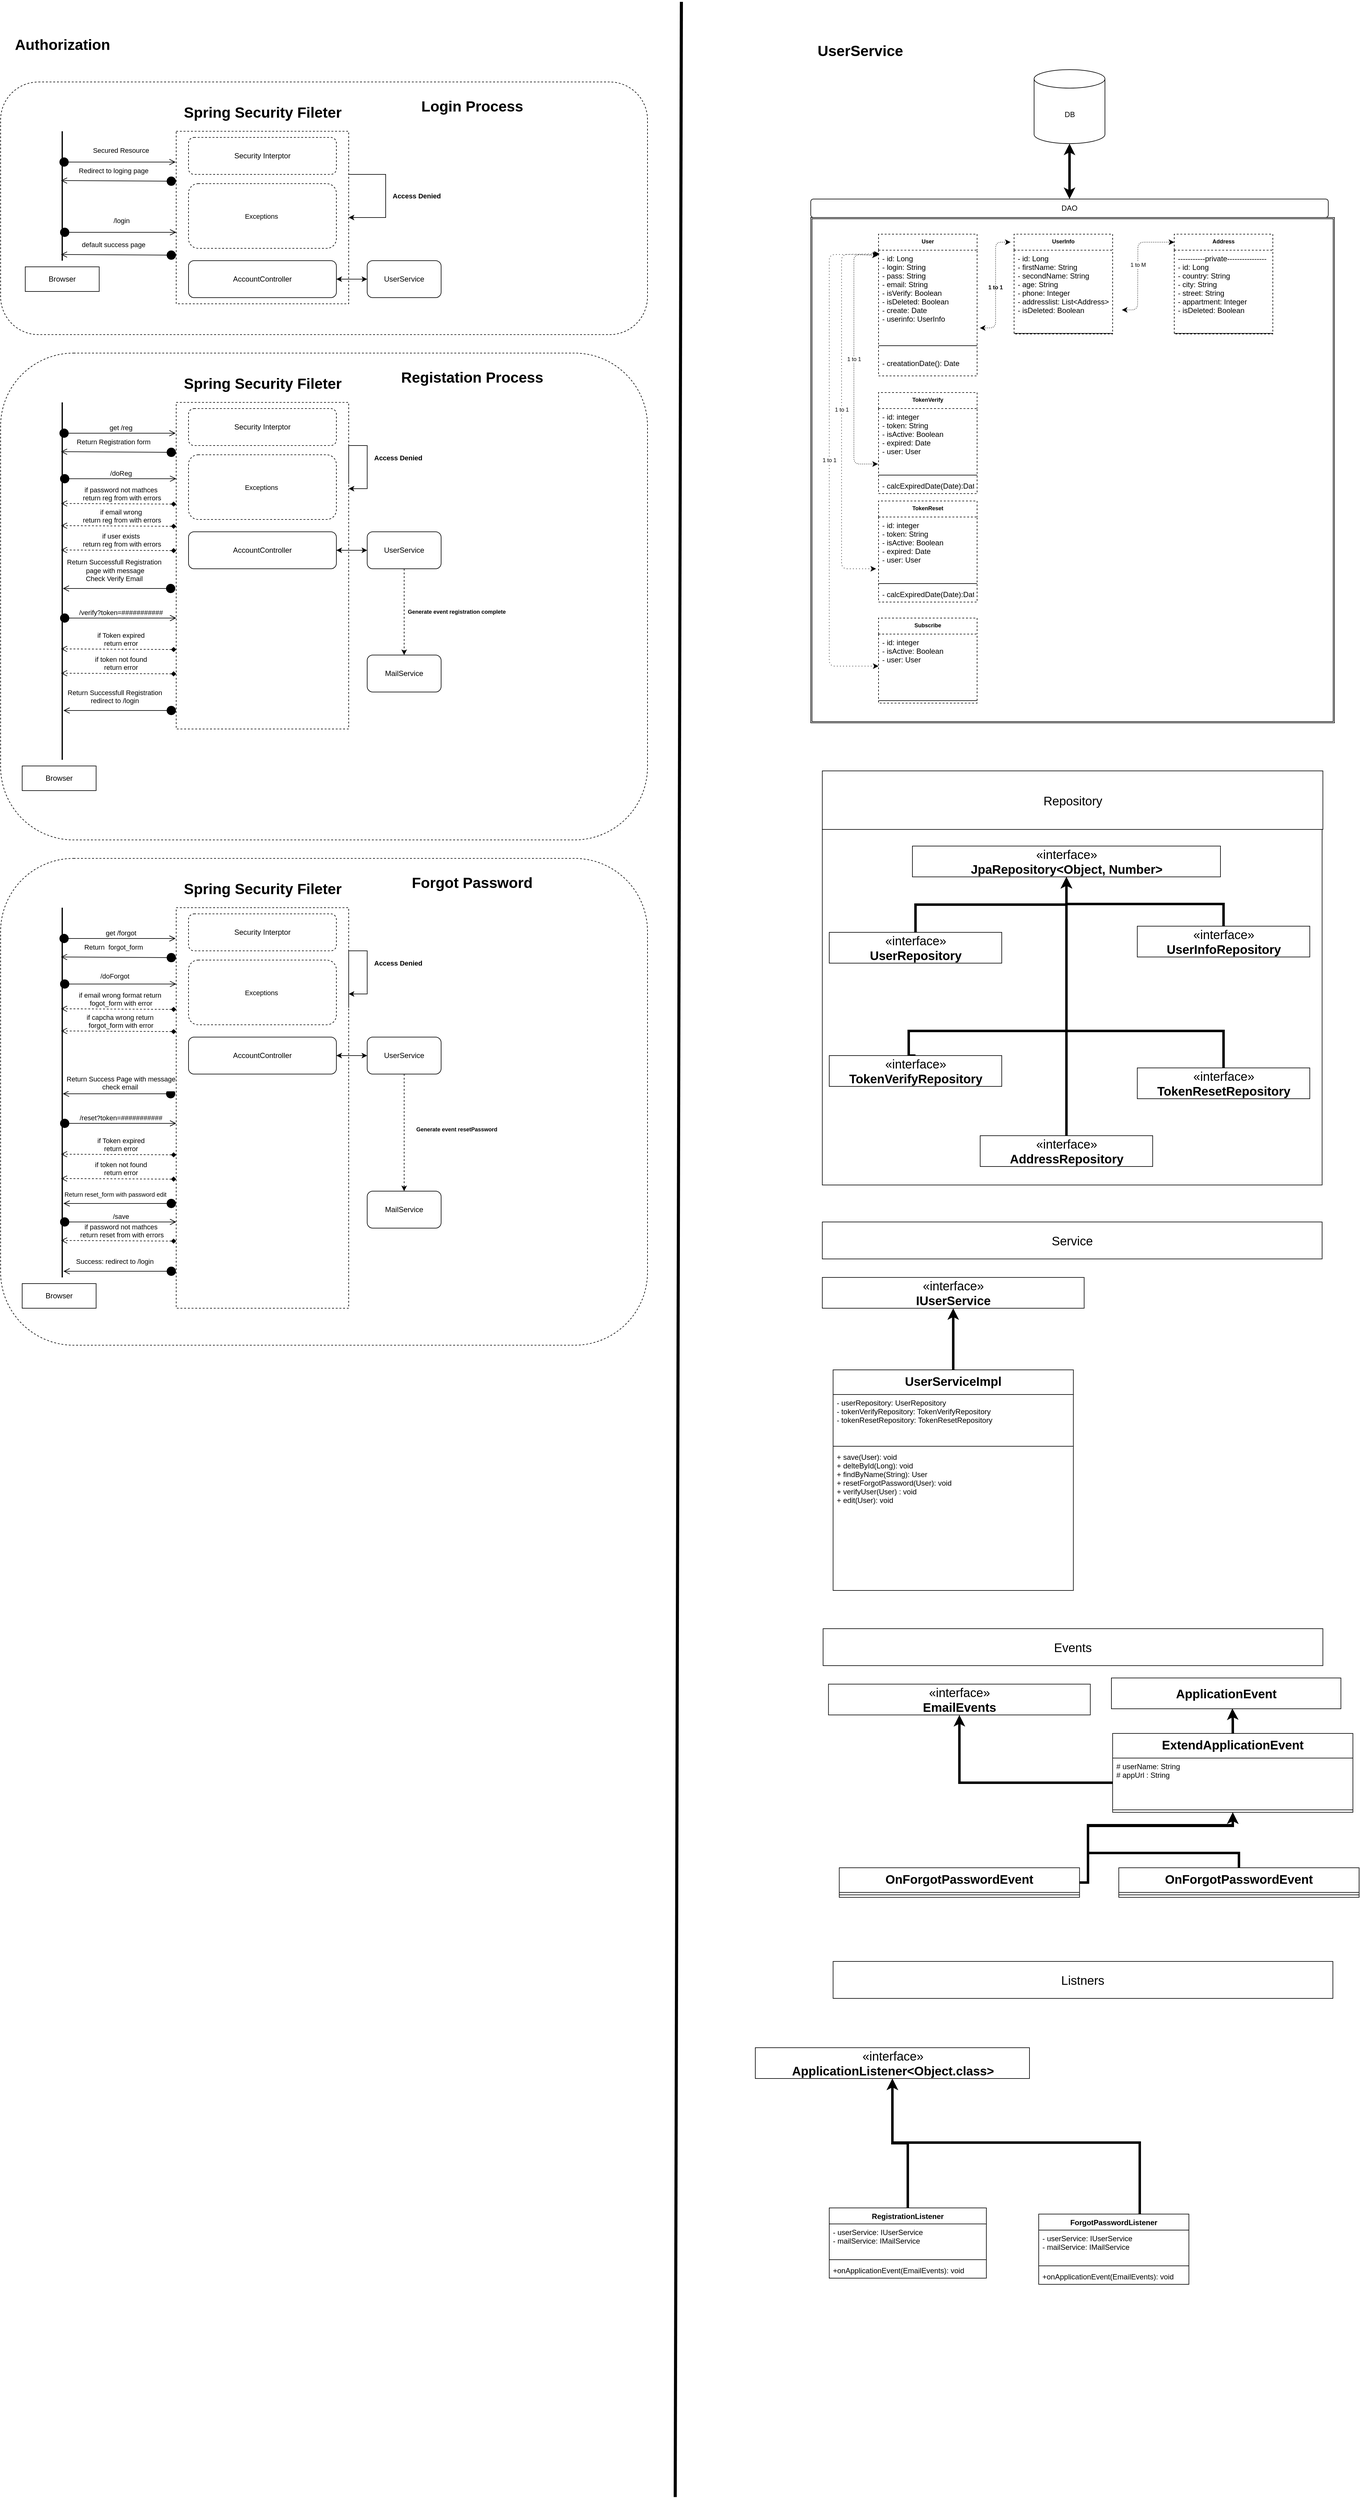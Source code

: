 <mxfile version="14.7.4" type="github">
  <diagram name="Page-1" id="9f46799a-70d6-7492-0946-bef42562c5a5">
    <mxGraphModel dx="4152" dy="2400" grid="1" gridSize="10" guides="1" tooltips="1" connect="1" arrows="1" fold="1" page="1" pageScale="1" pageWidth="1100" pageHeight="850" background="none" math="0" shadow="0">
      <root>
        <mxCell id="0" />
        <mxCell id="1" parent="0" />
        <mxCell id="EFA0adyvLXKgIAI4bsh8-225" value="" style="shape=ext;double=1;rounded=1;whiteSpace=wrap;html=1;fontSize=9;arcSize=0;" vertex="1" parent="1">
          <mxGeometry x="1340" y="400" width="850" height="820" as="geometry" />
        </mxCell>
        <mxCell id="EFA0adyvLXKgIAI4bsh8-34" value="" style="rounded=1;whiteSpace=wrap;html=1;dashed=1;" vertex="1" parent="1">
          <mxGeometry x="25" y="180" width="1050" height="410" as="geometry" />
        </mxCell>
        <mxCell id="EFA0adyvLXKgIAI4bsh8-24" value="" style="rounded=0;whiteSpace=wrap;html=1;dashed=1;" vertex="1" parent="1">
          <mxGeometry x="310" y="260" width="280" height="280" as="geometry" />
        </mxCell>
        <mxCell id="EFA0adyvLXKgIAI4bsh8-4" value="Authorization" style="text;strokeColor=none;fillColor=none;html=1;fontSize=24;fontStyle=1;verticalAlign=middle;align=center;" vertex="1" parent="1">
          <mxGeometry x="40" y="100" width="170" height="40" as="geometry" />
        </mxCell>
        <mxCell id="EFA0adyvLXKgIAI4bsh8-19" style="edgeStyle=orthogonalEdgeStyle;rounded=0;orthogonalLoop=1;jettySize=auto;html=1;" edge="1" parent="1" source="EFA0adyvLXKgIAI4bsh8-9" target="EFA0adyvLXKgIAI4bsh8-16">
          <mxGeometry relative="1" as="geometry" />
        </mxCell>
        <mxCell id="EFA0adyvLXKgIAI4bsh8-9" value="UserService" style="rounded=1;whiteSpace=wrap;html=1;" vertex="1" parent="1">
          <mxGeometry x="620" y="470" width="120" height="60" as="geometry" />
        </mxCell>
        <mxCell id="EFA0adyvLXKgIAI4bsh8-18" style="edgeStyle=orthogonalEdgeStyle;rounded=0;orthogonalLoop=1;jettySize=auto;html=1;entryX=0;entryY=0.5;entryDx=0;entryDy=0;" edge="1" parent="1" source="EFA0adyvLXKgIAI4bsh8-16" target="EFA0adyvLXKgIAI4bsh8-9">
          <mxGeometry relative="1" as="geometry" />
        </mxCell>
        <mxCell id="EFA0adyvLXKgIAI4bsh8-16" value="AccountController" style="rounded=1;whiteSpace=wrap;html=1;" vertex="1" parent="1">
          <mxGeometry x="330" y="470" width="240" height="60" as="geometry" />
        </mxCell>
        <mxCell id="EFA0adyvLXKgIAI4bsh8-20" value="" style="line;strokeWidth=2;direction=south;html=1;" vertex="1" parent="1">
          <mxGeometry x="120" y="260" width="10" height="210" as="geometry" />
        </mxCell>
        <mxCell id="EFA0adyvLXKgIAI4bsh8-21" value="Browser" style="rounded=0;whiteSpace=wrap;html=1;" vertex="1" parent="1">
          <mxGeometry x="65" y="480" width="120" height="40" as="geometry" />
        </mxCell>
        <mxCell id="EFA0adyvLXKgIAI4bsh8-23" value="Spring Security Fileter" style="text;strokeColor=none;fillColor=none;html=1;fontSize=24;fontStyle=1;verticalAlign=middle;align=center;" vertex="1" parent="1">
          <mxGeometry x="400" y="210" width="100" height="40" as="geometry" />
        </mxCell>
        <mxCell id="EFA0adyvLXKgIAI4bsh8-27" value="Secured Resource" style="verticalAlign=bottom;startArrow=circle;startFill=1;endArrow=open;startSize=6;endSize=8;html=1;" edge="1" parent="1">
          <mxGeometry x="0.058" y="10" width="80" relative="1" as="geometry">
            <mxPoint x="120" y="310" as="sourcePoint" />
            <mxPoint x="309" y="310" as="targetPoint" />
            <mxPoint as="offset" />
          </mxGeometry>
        </mxCell>
        <mxCell id="EFA0adyvLXKgIAI4bsh8-28" value="Redirect to loging page" style="verticalAlign=bottom;startArrow=circle;startFill=1;endArrow=open;startSize=6;endSize=8;html=1;exitX=0.002;exitY=0.401;exitDx=0;exitDy=0;exitPerimeter=0;entryX=0.501;entryY=0.66;entryDx=0;entryDy=0;entryPerimeter=0;" edge="1" parent="1">
          <mxGeometry x="0.092" y="-7" width="80" relative="1" as="geometry">
            <mxPoint x="310.0" y="341.06" as="sourcePoint" />
            <mxPoint x="122.84" y="340" as="targetPoint" />
            <mxPoint as="offset" />
          </mxGeometry>
        </mxCell>
        <mxCell id="EFA0adyvLXKgIAI4bsh8-29" value="/login" style="verticalAlign=bottom;startArrow=circle;startFill=1;endArrow=open;startSize=6;endSize=8;html=1;" edge="1" parent="1">
          <mxGeometry x="0.058" y="10" width="80" relative="1" as="geometry">
            <mxPoint x="121" y="424" as="sourcePoint" />
            <mxPoint x="310" y="424" as="targetPoint" />
            <mxPoint as="offset" />
          </mxGeometry>
        </mxCell>
        <mxCell id="EFA0adyvLXKgIAI4bsh8-30" value="default success page" style="verticalAlign=bottom;startArrow=circle;startFill=1;endArrow=open;startSize=6;endSize=8;html=1;exitX=0.002;exitY=0.401;exitDx=0;exitDy=0;exitPerimeter=0;entryX=0.501;entryY=0.66;entryDx=0;entryDy=0;entryPerimeter=0;" edge="1" parent="1">
          <mxGeometry x="0.092" y="-7" width="80" relative="1" as="geometry">
            <mxPoint x="310.0" y="461.06" as="sourcePoint" />
            <mxPoint x="122.84" y="460" as="targetPoint" />
            <mxPoint as="offset" />
          </mxGeometry>
        </mxCell>
        <mxCell id="EFA0adyvLXKgIAI4bsh8-35" value="Security Interptor" style="rounded=1;whiteSpace=wrap;html=1;dashed=1;" vertex="1" parent="1">
          <mxGeometry x="330" y="270" width="240" height="60" as="geometry" />
        </mxCell>
        <mxCell id="EFA0adyvLXKgIAI4bsh8-36" style="edgeStyle=orthogonalEdgeStyle;rounded=0;orthogonalLoop=1;jettySize=auto;html=1;exitX=1;exitY=0.25;exitDx=0;exitDy=0;" edge="1" parent="1" source="EFA0adyvLXKgIAI4bsh8-24" target="EFA0adyvLXKgIAI4bsh8-24">
          <mxGeometry relative="1" as="geometry">
            <Array as="points">
              <mxPoint x="650" y="400" />
            </Array>
          </mxGeometry>
        </mxCell>
        <mxCell id="EFA0adyvLXKgIAI4bsh8-37" value="Access Denied" style="text;strokeColor=none;fillColor=none;html=1;fontSize=11;fontStyle=1;verticalAlign=middle;align=center;dashed=1;" vertex="1" parent="1">
          <mxGeometry x="650" y="345" width="100" height="40" as="geometry" />
        </mxCell>
        <mxCell id="EFA0adyvLXKgIAI4bsh8-38" value="Exceptions&amp;nbsp;" style="rounded=1;whiteSpace=wrap;html=1;dashed=1;fontSize=11;" vertex="1" parent="1">
          <mxGeometry x="330" y="345" width="240" height="105" as="geometry" />
        </mxCell>
        <mxCell id="EFA0adyvLXKgIAI4bsh8-39" value="Login Process" style="text;strokeColor=none;fillColor=none;html=1;fontSize=24;fontStyle=1;verticalAlign=middle;align=center;dashed=1;" vertex="1" parent="1">
          <mxGeometry x="670" y="200" width="240" height="40" as="geometry" />
        </mxCell>
        <mxCell id="EFA0adyvLXKgIAI4bsh8-40" value="" style="rounded=1;whiteSpace=wrap;html=1;dashed=1;" vertex="1" parent="1">
          <mxGeometry x="25" y="620" width="1050" height="790" as="geometry" />
        </mxCell>
        <mxCell id="EFA0adyvLXKgIAI4bsh8-41" value="" style="rounded=0;whiteSpace=wrap;html=1;dashed=1;" vertex="1" parent="1">
          <mxGeometry x="310" y="700" width="280" height="530" as="geometry" />
        </mxCell>
        <mxCell id="EFA0adyvLXKgIAI4bsh8-43" value="DB" style="shape=cylinder3;whiteSpace=wrap;html=1;boundedLbl=1;backgroundOutline=1;size=15;" vertex="1" parent="1">
          <mxGeometry x="1702.5" y="160" width="115" height="120" as="geometry" />
        </mxCell>
        <mxCell id="EFA0adyvLXKgIAI4bsh8-323" style="edgeStyle=orthogonalEdgeStyle;rounded=0;orthogonalLoop=1;jettySize=auto;html=1;entryX=0.5;entryY=1;entryDx=0;entryDy=0;entryPerimeter=0;strokeWidth=4;startArrow=classic;startFill=1;" edge="1" parent="1" source="EFA0adyvLXKgIAI4bsh8-46" target="EFA0adyvLXKgIAI4bsh8-43">
          <mxGeometry relative="1" as="geometry" />
        </mxCell>
        <mxCell id="EFA0adyvLXKgIAI4bsh8-46" value="DAO" style="rounded=1;whiteSpace=wrap;html=1;arcSize=14;" vertex="1" parent="1">
          <mxGeometry x="1340" y="370" width="840" height="30" as="geometry" />
        </mxCell>
        <mxCell id="EFA0adyvLXKgIAI4bsh8-48" style="edgeStyle=orthogonalEdgeStyle;rounded=0;orthogonalLoop=1;jettySize=auto;html=1;" edge="1" parent="1" source="EFA0adyvLXKgIAI4bsh8-49" target="EFA0adyvLXKgIAI4bsh8-51">
          <mxGeometry relative="1" as="geometry" />
        </mxCell>
        <mxCell id="EFA0adyvLXKgIAI4bsh8-49" value="UserService" style="rounded=1;whiteSpace=wrap;html=1;" vertex="1" parent="1">
          <mxGeometry x="620" y="910" width="120" height="60" as="geometry" />
        </mxCell>
        <mxCell id="EFA0adyvLXKgIAI4bsh8-50" style="edgeStyle=orthogonalEdgeStyle;rounded=0;orthogonalLoop=1;jettySize=auto;html=1;entryX=0;entryY=0.5;entryDx=0;entryDy=0;" edge="1" parent="1" source="EFA0adyvLXKgIAI4bsh8-51" target="EFA0adyvLXKgIAI4bsh8-49">
          <mxGeometry relative="1" as="geometry" />
        </mxCell>
        <mxCell id="EFA0adyvLXKgIAI4bsh8-51" value="AccountController" style="rounded=1;whiteSpace=wrap;html=1;" vertex="1" parent="1">
          <mxGeometry x="330" y="910" width="240" height="60" as="geometry" />
        </mxCell>
        <mxCell id="EFA0adyvLXKgIAI4bsh8-52" value="" style="line;strokeWidth=2;direction=south;html=1;" vertex="1" parent="1">
          <mxGeometry x="120" y="700" width="10" height="580" as="geometry" />
        </mxCell>
        <mxCell id="EFA0adyvLXKgIAI4bsh8-53" value="Browser" style="rounded=0;whiteSpace=wrap;html=1;" vertex="1" parent="1">
          <mxGeometry x="60" y="1290" width="120" height="40" as="geometry" />
        </mxCell>
        <mxCell id="EFA0adyvLXKgIAI4bsh8-54" value="Spring Security Fileter" style="text;strokeColor=none;fillColor=none;html=1;fontSize=24;fontStyle=1;verticalAlign=middle;align=center;" vertex="1" parent="1">
          <mxGeometry x="400" y="650" width="100" height="40" as="geometry" />
        </mxCell>
        <mxCell id="EFA0adyvLXKgIAI4bsh8-55" value="get /reg" style="verticalAlign=bottom;startArrow=circle;startFill=1;endArrow=open;startSize=6;endSize=8;html=1;" edge="1" parent="1">
          <mxGeometry x="0.058" width="80" relative="1" as="geometry">
            <mxPoint x="120" y="750" as="sourcePoint" />
            <mxPoint x="309" y="750" as="targetPoint" />
            <mxPoint as="offset" />
          </mxGeometry>
        </mxCell>
        <mxCell id="EFA0adyvLXKgIAI4bsh8-56" value="Return Registration form" style="verticalAlign=bottom;startArrow=circle;startFill=1;endArrow=open;startSize=6;endSize=8;html=1;exitX=0.002;exitY=0.401;exitDx=0;exitDy=0;exitPerimeter=0;entryX=0.501;entryY=0.66;entryDx=0;entryDy=0;entryPerimeter=0;" edge="1" parent="1">
          <mxGeometry x="0.092" y="-7" width="80" relative="1" as="geometry">
            <mxPoint x="310" y="781.06" as="sourcePoint" />
            <mxPoint x="122.84" y="780" as="targetPoint" />
            <mxPoint as="offset" />
          </mxGeometry>
        </mxCell>
        <mxCell id="EFA0adyvLXKgIAI4bsh8-57" value="/doReg" style="verticalAlign=bottom;startArrow=circle;startFill=1;endArrow=open;startSize=6;endSize=8;html=1;" edge="1" parent="1">
          <mxGeometry x="0.048" width="80" relative="1" as="geometry">
            <mxPoint x="121" y="823.82" as="sourcePoint" />
            <mxPoint x="310" y="823.82" as="targetPoint" />
            <mxPoint as="offset" />
          </mxGeometry>
        </mxCell>
        <mxCell id="EFA0adyvLXKgIAI4bsh8-58" value="if password not mathces&lt;br&gt;&amp;nbsp;return reg from with errors" style="verticalAlign=bottom;startArrow=diamond;startFill=1;endArrow=open;startSize=6;endSize=8;html=1;exitX=0.002;exitY=0.401;exitDx=0;exitDy=0;exitPerimeter=0;entryX=0.501;entryY=0.66;entryDx=0;entryDy=0;entryPerimeter=0;dashed=1;" edge="1" parent="1">
          <mxGeometry x="-0.038" y="-1" width="80" relative="1" as="geometry">
            <mxPoint x="310" y="865.06" as="sourcePoint" />
            <mxPoint x="122.84" y="864" as="targetPoint" />
            <mxPoint as="offset" />
          </mxGeometry>
        </mxCell>
        <mxCell id="EFA0adyvLXKgIAI4bsh8-59" value="Security Interptor" style="rounded=1;whiteSpace=wrap;html=1;dashed=1;" vertex="1" parent="1">
          <mxGeometry x="330" y="710" width="240" height="60" as="geometry" />
        </mxCell>
        <mxCell id="EFA0adyvLXKgIAI4bsh8-60" style="edgeStyle=orthogonalEdgeStyle;rounded=0;orthogonalLoop=1;jettySize=auto;html=1;exitX=1;exitY=0.25;exitDx=0;exitDy=0;" edge="1" parent="1" source="EFA0adyvLXKgIAI4bsh8-41" target="EFA0adyvLXKgIAI4bsh8-41">
          <mxGeometry relative="1" as="geometry">
            <Array as="points">
              <mxPoint x="620" y="770" />
              <mxPoint x="620" y="840" />
            </Array>
          </mxGeometry>
        </mxCell>
        <mxCell id="EFA0adyvLXKgIAI4bsh8-61" value="Access Denied" style="text;strokeColor=none;fillColor=none;html=1;fontSize=11;fontStyle=1;verticalAlign=middle;align=center;dashed=1;" vertex="1" parent="1">
          <mxGeometry x="620" y="770" width="100" height="40" as="geometry" />
        </mxCell>
        <mxCell id="EFA0adyvLXKgIAI4bsh8-62" value="Exceptions&amp;nbsp;" style="rounded=1;whiteSpace=wrap;html=1;dashed=1;fontSize=11;" vertex="1" parent="1">
          <mxGeometry x="330" y="785" width="240" height="105" as="geometry" />
        </mxCell>
        <mxCell id="EFA0adyvLXKgIAI4bsh8-63" value="Registation Process" style="text;strokeColor=none;fillColor=none;html=1;fontSize=24;fontStyle=1;verticalAlign=middle;align=center;dashed=1;" vertex="1" parent="1">
          <mxGeometry x="670" y="640" width="240" height="40" as="geometry" />
        </mxCell>
        <mxCell id="EFA0adyvLXKgIAI4bsh8-90" value="if email wrong&lt;br&gt;&amp;nbsp;return reg from with errors" style="verticalAlign=bottom;startArrow=diamond;startFill=1;endArrow=open;startSize=6;endSize=8;html=1;exitX=0.002;exitY=0.401;exitDx=0;exitDy=0;exitPerimeter=0;entryX=0.501;entryY=0.66;entryDx=0;entryDy=0;entryPerimeter=0;dashed=1;" edge="1" parent="1">
          <mxGeometry x="-0.038" y="-1" width="80" relative="1" as="geometry">
            <mxPoint x="310" y="901.06" as="sourcePoint" />
            <mxPoint x="122.84" y="900" as="targetPoint" />
            <mxPoint as="offset" />
          </mxGeometry>
        </mxCell>
        <mxCell id="EFA0adyvLXKgIAI4bsh8-91" value="if user exists&lt;br&gt;&amp;nbsp;return reg from with errors" style="verticalAlign=bottom;startArrow=diamond;startFill=1;endArrow=open;startSize=6;endSize=8;html=1;exitX=0.002;exitY=0.401;exitDx=0;exitDy=0;exitPerimeter=0;entryX=0.501;entryY=0.66;entryDx=0;entryDy=0;entryPerimeter=0;dashed=1;" edge="1" parent="1">
          <mxGeometry x="-0.038" y="-1" width="80" relative="1" as="geometry">
            <mxPoint x="310" y="940.53" as="sourcePoint" />
            <mxPoint x="122.84" y="939.47" as="targetPoint" />
            <mxPoint as="offset" />
          </mxGeometry>
        </mxCell>
        <mxCell id="EFA0adyvLXKgIAI4bsh8-92" value="Return Successfull Registration&lt;br&gt;&amp;nbsp;page with message&lt;br&gt;Check Verify Email" style="verticalAlign=bottom;startArrow=circle;startFill=1;endArrow=open;startSize=6;endSize=8;html=1;entryX=0.5;entryY=0.5;entryDx=0;entryDy=0;entryPerimeter=0;" edge="1" parent="1">
          <mxGeometry x="0.092" y="-7" width="80" relative="1" as="geometry">
            <mxPoint x="309" y="1002" as="sourcePoint" />
            <mxPoint x="126" y="1002" as="targetPoint" />
            <mxPoint as="offset" />
          </mxGeometry>
        </mxCell>
        <mxCell id="EFA0adyvLXKgIAI4bsh8-97" value="" style="endArrow=classic;html=1;dashed=1;fontSize=11;exitX=0.5;exitY=1;exitDx=0;exitDy=0;entryX=0.5;entryY=0;entryDx=0;entryDy=0;" edge="1" parent="1" source="EFA0adyvLXKgIAI4bsh8-49" target="EFA0adyvLXKgIAI4bsh8-98">
          <mxGeometry width="50" height="50" relative="1" as="geometry">
            <mxPoint x="640" y="1050" as="sourcePoint" />
            <mxPoint x="690" y="1000" as="targetPoint" />
          </mxGeometry>
        </mxCell>
        <mxCell id="EFA0adyvLXKgIAI4bsh8-98" value="MailService" style="rounded=1;whiteSpace=wrap;html=1;" vertex="1" parent="1">
          <mxGeometry x="620" y="1110" width="120" height="60" as="geometry" />
        </mxCell>
        <mxCell id="EFA0adyvLXKgIAI4bsh8-131" value="/verify?token=###########" style="verticalAlign=bottom;startArrow=circle;startFill=1;endArrow=open;startSize=6;endSize=8;html=1;" edge="1" parent="1">
          <mxGeometry x="0.048" width="80" relative="1" as="geometry">
            <mxPoint x="121.0" y="1050.0" as="sourcePoint" />
            <mxPoint x="310" y="1050.0" as="targetPoint" />
            <mxPoint as="offset" />
          </mxGeometry>
        </mxCell>
        <mxCell id="EFA0adyvLXKgIAI4bsh8-133" value="if Token expired&lt;br&gt;return error" style="verticalAlign=bottom;startArrow=diamond;startFill=1;endArrow=open;startSize=6;endSize=8;html=1;exitX=0.002;exitY=0.401;exitDx=0;exitDy=0;exitPerimeter=0;entryX=0.501;entryY=0.66;entryDx=0;entryDy=0;entryPerimeter=0;dashed=1;" edge="1" parent="1">
          <mxGeometry x="-0.038" y="-1" width="80" relative="1" as="geometry">
            <mxPoint x="310" y="1101.06" as="sourcePoint" />
            <mxPoint x="122.84" y="1100" as="targetPoint" />
            <mxPoint as="offset" />
          </mxGeometry>
        </mxCell>
        <mxCell id="EFA0adyvLXKgIAI4bsh8-134" value="if token not found&lt;br&gt;return error" style="verticalAlign=bottom;startArrow=diamond;startFill=1;endArrow=open;startSize=6;endSize=8;html=1;exitX=0.002;exitY=0.401;exitDx=0;exitDy=0;exitPerimeter=0;entryX=0.501;entryY=0.66;entryDx=0;entryDy=0;entryPerimeter=0;dashed=1;" edge="1" parent="1">
          <mxGeometry x="-0.038" y="-1" width="80" relative="1" as="geometry">
            <mxPoint x="310" y="1140.53" as="sourcePoint" />
            <mxPoint x="122.84" y="1139.47" as="targetPoint" />
            <mxPoint as="offset" />
          </mxGeometry>
        </mxCell>
        <mxCell id="EFA0adyvLXKgIAI4bsh8-135" value="Return Successfull Registration&lt;br&gt;redirect to /login" style="verticalAlign=bottom;startArrow=circle;startFill=1;endArrow=open;startSize=6;endSize=8;html=1;entryX=0.5;entryY=0.5;entryDx=0;entryDy=0;entryPerimeter=0;" edge="1" parent="1">
          <mxGeometry x="0.092" y="-7" width="80" relative="1" as="geometry">
            <mxPoint x="310" y="1200" as="sourcePoint" />
            <mxPoint x="127.0" y="1200" as="targetPoint" />
            <mxPoint as="offset" />
          </mxGeometry>
        </mxCell>
        <mxCell id="EFA0adyvLXKgIAI4bsh8-136" value="" style="rounded=1;whiteSpace=wrap;html=1;dashed=1;" vertex="1" parent="1">
          <mxGeometry x="25" y="1440" width="1050" height="790" as="geometry" />
        </mxCell>
        <mxCell id="EFA0adyvLXKgIAI4bsh8-137" value="" style="rounded=0;whiteSpace=wrap;html=1;dashed=1;" vertex="1" parent="1">
          <mxGeometry x="310" y="1520" width="280" height="650" as="geometry" />
        </mxCell>
        <mxCell id="EFA0adyvLXKgIAI4bsh8-144" style="edgeStyle=orthogonalEdgeStyle;rounded=0;orthogonalLoop=1;jettySize=auto;html=1;" edge="1" parent="1" source="EFA0adyvLXKgIAI4bsh8-145" target="EFA0adyvLXKgIAI4bsh8-147">
          <mxGeometry relative="1" as="geometry" />
        </mxCell>
        <mxCell id="EFA0adyvLXKgIAI4bsh8-145" value="UserService" style="rounded=1;whiteSpace=wrap;html=1;" vertex="1" parent="1">
          <mxGeometry x="620" y="1730" width="120" height="60" as="geometry" />
        </mxCell>
        <mxCell id="EFA0adyvLXKgIAI4bsh8-146" style="edgeStyle=orthogonalEdgeStyle;rounded=0;orthogonalLoop=1;jettySize=auto;html=1;entryX=0;entryY=0.5;entryDx=0;entryDy=0;" edge="1" parent="1" source="EFA0adyvLXKgIAI4bsh8-147" target="EFA0adyvLXKgIAI4bsh8-145">
          <mxGeometry relative="1" as="geometry" />
        </mxCell>
        <mxCell id="EFA0adyvLXKgIAI4bsh8-147" value="AccountController" style="rounded=1;whiteSpace=wrap;html=1;" vertex="1" parent="1">
          <mxGeometry x="330" y="1730" width="240" height="60" as="geometry" />
        </mxCell>
        <mxCell id="EFA0adyvLXKgIAI4bsh8-148" value="" style="line;strokeWidth=2;direction=south;html=1;" vertex="1" parent="1">
          <mxGeometry x="120" y="1520" width="10" height="600" as="geometry" />
        </mxCell>
        <mxCell id="EFA0adyvLXKgIAI4bsh8-149" value="Browser" style="rounded=0;whiteSpace=wrap;html=1;" vertex="1" parent="1">
          <mxGeometry x="60" y="2130" width="120" height="40" as="geometry" />
        </mxCell>
        <mxCell id="EFA0adyvLXKgIAI4bsh8-150" value="Spring Security Fileter" style="text;strokeColor=none;fillColor=none;html=1;fontSize=24;fontStyle=1;verticalAlign=middle;align=center;" vertex="1" parent="1">
          <mxGeometry x="400" y="1470" width="100" height="40" as="geometry" />
        </mxCell>
        <mxCell id="EFA0adyvLXKgIAI4bsh8-151" value="get /forgot" style="verticalAlign=bottom;startArrow=circle;startFill=1;endArrow=open;startSize=6;endSize=8;html=1;" edge="1" parent="1">
          <mxGeometry x="0.058" width="80" relative="1" as="geometry">
            <mxPoint x="120" y="1570" as="sourcePoint" />
            <mxPoint x="309.0" y="1570" as="targetPoint" />
            <mxPoint as="offset" />
          </mxGeometry>
        </mxCell>
        <mxCell id="EFA0adyvLXKgIAI4bsh8-152" value="Return&amp;nbsp; forgot_form" style="verticalAlign=bottom;startArrow=circle;startFill=1;endArrow=open;startSize=6;endSize=8;html=1;exitX=0.002;exitY=0.401;exitDx=0;exitDy=0;exitPerimeter=0;entryX=0.501;entryY=0.66;entryDx=0;entryDy=0;entryPerimeter=0;" edge="1" parent="1">
          <mxGeometry x="0.092" y="-7" width="80" relative="1" as="geometry">
            <mxPoint x="310" y="1601.06" as="sourcePoint" />
            <mxPoint x="122.84" y="1600" as="targetPoint" />
            <mxPoint as="offset" />
          </mxGeometry>
        </mxCell>
        <mxCell id="EFA0adyvLXKgIAI4bsh8-153" value="/doForgot" style="verticalAlign=bottom;startArrow=circle;startFill=1;endArrow=open;startSize=6;endSize=8;html=1;" edge="1" parent="1">
          <mxGeometry x="-0.058" y="4" width="80" relative="1" as="geometry">
            <mxPoint x="121" y="1643.82" as="sourcePoint" />
            <mxPoint x="310" y="1643.82" as="targetPoint" />
            <mxPoint as="offset" />
          </mxGeometry>
        </mxCell>
        <mxCell id="EFA0adyvLXKgIAI4bsh8-154" value="if email wrong format return&amp;nbsp;&lt;br&gt;fogot_form with error" style="verticalAlign=bottom;startArrow=diamond;startFill=1;endArrow=open;startSize=6;endSize=8;html=1;exitX=0.002;exitY=0.401;exitDx=0;exitDy=0;exitPerimeter=0;entryX=0.501;entryY=0.66;entryDx=0;entryDy=0;entryPerimeter=0;dashed=1;" edge="1" parent="1">
          <mxGeometry x="-0.038" y="-1" width="80" relative="1" as="geometry">
            <mxPoint x="310" y="1685.06" as="sourcePoint" />
            <mxPoint x="122.84" y="1684.0" as="targetPoint" />
            <mxPoint as="offset" />
          </mxGeometry>
        </mxCell>
        <mxCell id="EFA0adyvLXKgIAI4bsh8-155" value="Security Interptor" style="rounded=1;whiteSpace=wrap;html=1;dashed=1;" vertex="1" parent="1">
          <mxGeometry x="330" y="1530" width="240" height="60" as="geometry" />
        </mxCell>
        <mxCell id="EFA0adyvLXKgIAI4bsh8-156" style="edgeStyle=orthogonalEdgeStyle;rounded=0;orthogonalLoop=1;jettySize=auto;html=1;exitX=1;exitY=0.25;exitDx=0;exitDy=0;" edge="1" parent="1" source="EFA0adyvLXKgIAI4bsh8-137" target="EFA0adyvLXKgIAI4bsh8-137">
          <mxGeometry relative="1" as="geometry">
            <Array as="points">
              <mxPoint x="620" y="1590" />
              <mxPoint x="620" y="1660" />
            </Array>
          </mxGeometry>
        </mxCell>
        <mxCell id="EFA0adyvLXKgIAI4bsh8-157" value="Access Denied" style="text;strokeColor=none;fillColor=none;html=1;fontSize=11;fontStyle=1;verticalAlign=middle;align=center;dashed=1;" vertex="1" parent="1">
          <mxGeometry x="620" y="1590" width="100" height="40" as="geometry" />
        </mxCell>
        <mxCell id="EFA0adyvLXKgIAI4bsh8-158" value="Exceptions&amp;nbsp;" style="rounded=1;whiteSpace=wrap;html=1;dashed=1;fontSize=11;" vertex="1" parent="1">
          <mxGeometry x="330" y="1605" width="240" height="105" as="geometry" />
        </mxCell>
        <mxCell id="EFA0adyvLXKgIAI4bsh8-159" value="Forgot Password" style="text;strokeColor=none;fillColor=none;html=1;fontSize=24;fontStyle=1;verticalAlign=middle;align=center;dashed=1;" vertex="1" parent="1">
          <mxGeometry x="670" y="1460" width="240" height="40" as="geometry" />
        </mxCell>
        <mxCell id="EFA0adyvLXKgIAI4bsh8-160" value="if capcha wrong return&amp;nbsp;&lt;br&gt;forgot_form with error" style="verticalAlign=bottom;startArrow=diamond;startFill=1;endArrow=open;startSize=6;endSize=8;html=1;exitX=0.002;exitY=0.401;exitDx=0;exitDy=0;exitPerimeter=0;entryX=0.501;entryY=0.66;entryDx=0;entryDy=0;entryPerimeter=0;dashed=1;" edge="1" parent="1">
          <mxGeometry x="-0.038" y="-1" width="80" relative="1" as="geometry">
            <mxPoint x="310" y="1721.06" as="sourcePoint" />
            <mxPoint x="122.84" y="1720" as="targetPoint" />
            <mxPoint as="offset" />
          </mxGeometry>
        </mxCell>
        <mxCell id="EFA0adyvLXKgIAI4bsh8-162" value="Return Success Page with message&lt;br&gt;check email&amp;nbsp;" style="verticalAlign=bottom;startArrow=circle;startFill=1;endArrow=open;startSize=6;endSize=8;html=1;entryX=0.5;entryY=0.5;entryDx=0;entryDy=0;entryPerimeter=0;" edge="1" parent="1">
          <mxGeometry x="-0.027" y="-2" width="80" relative="1" as="geometry">
            <mxPoint x="309.0" y="1822.0" as="sourcePoint" />
            <mxPoint x="126" y="1822.0" as="targetPoint" />
            <mxPoint as="offset" />
          </mxGeometry>
        </mxCell>
        <mxCell id="EFA0adyvLXKgIAI4bsh8-163" value="" style="endArrow=classic;html=1;dashed=1;fontSize=11;exitX=0.5;exitY=1;exitDx=0;exitDy=0;entryX=0.5;entryY=0;entryDx=0;entryDy=0;" edge="1" parent="1" source="EFA0adyvLXKgIAI4bsh8-145" target="EFA0adyvLXKgIAI4bsh8-164">
          <mxGeometry width="50" height="50" relative="1" as="geometry">
            <mxPoint x="640" y="1870" as="sourcePoint" />
            <mxPoint x="690" y="1820" as="targetPoint" />
          </mxGeometry>
        </mxCell>
        <mxCell id="EFA0adyvLXKgIAI4bsh8-164" value="MailService" style="rounded=1;whiteSpace=wrap;html=1;" vertex="1" parent="1">
          <mxGeometry x="620" y="1980" width="120" height="60" as="geometry" />
        </mxCell>
        <mxCell id="EFA0adyvLXKgIAI4bsh8-165" value="/reset?token=###########" style="verticalAlign=bottom;startArrow=circle;startFill=1;endArrow=open;startSize=6;endSize=8;html=1;" edge="1" parent="1">
          <mxGeometry x="0.048" width="80" relative="1" as="geometry">
            <mxPoint x="121" y="1870" as="sourcePoint" />
            <mxPoint x="310" y="1870" as="targetPoint" />
            <mxPoint as="offset" />
          </mxGeometry>
        </mxCell>
        <mxCell id="EFA0adyvLXKgIAI4bsh8-166" value="if Token expired&lt;br&gt;return error" style="verticalAlign=bottom;startArrow=diamond;startFill=1;endArrow=open;startSize=6;endSize=8;html=1;exitX=0.002;exitY=0.401;exitDx=0;exitDy=0;exitPerimeter=0;entryX=0.501;entryY=0.66;entryDx=0;entryDy=0;entryPerimeter=0;dashed=1;" edge="1" parent="1">
          <mxGeometry x="-0.038" y="-1" width="80" relative="1" as="geometry">
            <mxPoint x="310" y="1921.06" as="sourcePoint" />
            <mxPoint x="122.84" y="1920" as="targetPoint" />
            <mxPoint as="offset" />
          </mxGeometry>
        </mxCell>
        <mxCell id="EFA0adyvLXKgIAI4bsh8-167" value="if token not found&lt;br&gt;return error" style="verticalAlign=bottom;startArrow=diamond;startFill=1;endArrow=open;startSize=6;endSize=8;html=1;exitX=0.002;exitY=0.401;exitDx=0;exitDy=0;exitPerimeter=0;entryX=0.501;entryY=0.66;entryDx=0;entryDy=0;entryPerimeter=0;dashed=1;" edge="1" parent="1">
          <mxGeometry x="-0.038" y="-1" width="80" relative="1" as="geometry">
            <mxPoint x="310" y="1960.53" as="sourcePoint" />
            <mxPoint x="122.84" y="1959.47" as="targetPoint" />
            <mxPoint as="offset" />
          </mxGeometry>
        </mxCell>
        <mxCell id="EFA0adyvLXKgIAI4bsh8-168" value="Return reset_form with password edit" style="verticalAlign=bottom;startArrow=circle;startFill=1;endArrow=open;startSize=6;endSize=8;html=1;entryX=0.5;entryY=0.5;entryDx=0;entryDy=0;entryPerimeter=0;fontSize=10;" edge="1" parent="1">
          <mxGeometry x="0.082" y="-6" width="80" relative="1" as="geometry">
            <mxPoint x="310" y="2000" as="sourcePoint" />
            <mxPoint x="127.0" y="2000" as="targetPoint" />
            <mxPoint as="offset" />
          </mxGeometry>
        </mxCell>
        <mxCell id="EFA0adyvLXKgIAI4bsh8-171" value="/save" style="verticalAlign=bottom;startArrow=circle;startFill=1;endArrow=open;startSize=6;endSize=8;html=1;" edge="1" parent="1">
          <mxGeometry x="0.048" width="80" relative="1" as="geometry">
            <mxPoint x="121" y="2030" as="sourcePoint" />
            <mxPoint x="310" y="2030" as="targetPoint" />
            <mxPoint as="offset" />
          </mxGeometry>
        </mxCell>
        <mxCell id="EFA0adyvLXKgIAI4bsh8-172" value="if password not mathces&lt;br&gt;&amp;nbsp;return reset from with errors" style="verticalAlign=bottom;startArrow=diamond;startFill=1;endArrow=open;startSize=6;endSize=8;html=1;exitX=0.002;exitY=0.401;exitDx=0;exitDy=0;exitPerimeter=0;entryX=0.501;entryY=0.66;entryDx=0;entryDy=0;entryPerimeter=0;dashed=1;" edge="1" parent="1">
          <mxGeometry x="-0.038" y="-1" width="80" relative="1" as="geometry">
            <mxPoint x="310" y="2061.06" as="sourcePoint" />
            <mxPoint x="122.84" y="2060" as="targetPoint" />
            <mxPoint as="offset" />
          </mxGeometry>
        </mxCell>
        <mxCell id="EFA0adyvLXKgIAI4bsh8-173" value="Success: redirect to /login" style="verticalAlign=bottom;startArrow=circle;startFill=1;endArrow=open;startSize=6;endSize=8;html=1;entryX=0.5;entryY=0.5;entryDx=0;entryDy=0;entryPerimeter=0;" edge="1" parent="1">
          <mxGeometry x="0.092" y="-7" width="80" relative="1" as="geometry">
            <mxPoint x="310" y="2110" as="sourcePoint" />
            <mxPoint x="127.0" y="2110" as="targetPoint" />
            <mxPoint as="offset" />
          </mxGeometry>
        </mxCell>
        <mxCell id="EFA0adyvLXKgIAI4bsh8-174" value="Generate event registration complete" style="text;strokeColor=none;fillColor=none;html=1;fontSize=9;fontStyle=1;verticalAlign=middle;align=center;dashed=1;" vertex="1" parent="1">
          <mxGeometry x="680" y="1020" width="170" height="40" as="geometry" />
        </mxCell>
        <mxCell id="EFA0adyvLXKgIAI4bsh8-175" value="Generate event resetPassword" style="text;strokeColor=none;fillColor=none;html=1;fontSize=9;fontStyle=1;verticalAlign=middle;align=center;dashed=1;" vertex="1" parent="1">
          <mxGeometry x="680" y="1860" width="170" height="40" as="geometry" />
        </mxCell>
        <mxCell id="EFA0adyvLXKgIAI4bsh8-177" value="UserService" style="text;strokeColor=none;fillColor=none;html=1;fontSize=24;fontStyle=1;verticalAlign=middle;align=center;" vertex="1" parent="1">
          <mxGeometry x="1335" y="110" width="170" height="40" as="geometry" />
        </mxCell>
        <mxCell id="EFA0adyvLXKgIAI4bsh8-183" value="User" style="swimlane;fontStyle=1;align=center;verticalAlign=top;childLayout=stackLayout;horizontal=1;startSize=26;horizontalStack=0;resizeParent=1;resizeParentMax=0;resizeLast=0;collapsible=1;marginBottom=0;dashed=1;fontSize=9;" vertex="1" parent="1">
          <mxGeometry x="1450" y="427" width="160" height="230" as="geometry">
            <mxRectangle x="1230" y="357" width="80" height="26" as="alternateBounds" />
          </mxGeometry>
        </mxCell>
        <mxCell id="EFA0adyvLXKgIAI4bsh8-184" value="- id: Long&#xa;- login: String&#xa;- pass: String&#xa;- email: String&#xa;- isVerify: Boolean&#xa;- isDeleted: Boolean&#xa;- create: Date&#xa;- userinfo: UserInfo&#xa;&#xa;" style="text;strokeColor=none;fillColor=none;align=left;verticalAlign=top;spacingLeft=4;spacingRight=4;overflow=hidden;rotatable=0;points=[[0,0.5],[1,0.5]];portConstraint=eastwest;" vertex="1" parent="EFA0adyvLXKgIAI4bsh8-183">
          <mxGeometry y="26" width="160" height="154" as="geometry" />
        </mxCell>
        <mxCell id="EFA0adyvLXKgIAI4bsh8-185" value="" style="line;strokeWidth=1;fillColor=none;align=left;verticalAlign=middle;spacingTop=-1;spacingLeft=3;spacingRight=3;rotatable=0;labelPosition=right;points=[];portConstraint=eastwest;" vertex="1" parent="EFA0adyvLXKgIAI4bsh8-183">
          <mxGeometry y="180" width="160" height="2" as="geometry" />
        </mxCell>
        <mxCell id="EFA0adyvLXKgIAI4bsh8-186" value="&#xa;- creatationDate(): Date" style="text;strokeColor=none;fillColor=none;align=left;verticalAlign=top;spacingLeft=4;spacingRight=4;overflow=hidden;rotatable=0;points=[[0,0.5],[1,0.5]];portConstraint=eastwest;" vertex="1" parent="EFA0adyvLXKgIAI4bsh8-183">
          <mxGeometry y="182" width="160" height="48" as="geometry" />
        </mxCell>
        <mxCell id="EFA0adyvLXKgIAI4bsh8-187" value="UserInfo" style="swimlane;fontStyle=1;align=center;verticalAlign=top;childLayout=stackLayout;horizontal=1;startSize=26;horizontalStack=0;resizeParent=1;resizeParentMax=0;resizeLast=0;collapsible=1;marginBottom=0;dashed=1;fontSize=9;" vertex="1" parent="1">
          <mxGeometry x="1670" y="427" width="160" height="162" as="geometry">
            <mxRectangle x="1230" y="357" width="80" height="26" as="alternateBounds" />
          </mxGeometry>
        </mxCell>
        <mxCell id="EFA0adyvLXKgIAI4bsh8-188" value="- id: Long&#xa;- firstName: String&#xa;- secondName: String&#xa;- age: String&#xa;- phone: Integer&#xa;- addresslist: List&lt;Address&gt;&#xa;- isDeleted: Boolean&#xa;&#xa;" style="text;strokeColor=none;fillColor=none;align=left;verticalAlign=top;spacingLeft=4;spacingRight=4;overflow=hidden;rotatable=0;points=[[0,0.5],[1,0.5]];portConstraint=eastwest;" vertex="1" parent="EFA0adyvLXKgIAI4bsh8-187">
          <mxGeometry y="26" width="160" height="134" as="geometry" />
        </mxCell>
        <mxCell id="EFA0adyvLXKgIAI4bsh8-189" value="" style="line;strokeWidth=1;fillColor=none;align=left;verticalAlign=middle;spacingTop=-1;spacingLeft=3;spacingRight=3;rotatable=0;labelPosition=right;points=[];portConstraint=eastwest;" vertex="1" parent="EFA0adyvLXKgIAI4bsh8-187">
          <mxGeometry y="160" width="160" height="2" as="geometry" />
        </mxCell>
        <mxCell id="EFA0adyvLXKgIAI4bsh8-191" value="Address" style="swimlane;fontStyle=1;align=center;verticalAlign=top;childLayout=stackLayout;horizontal=1;startSize=26;horizontalStack=0;resizeParent=1;resizeParentMax=0;resizeLast=0;collapsible=1;marginBottom=0;dashed=1;fontSize=9;" vertex="1" parent="1">
          <mxGeometry x="1930" y="427" width="160" height="162" as="geometry">
            <mxRectangle x="1230" y="357" width="80" height="26" as="alternateBounds" />
          </mxGeometry>
        </mxCell>
        <mxCell id="EFA0adyvLXKgIAI4bsh8-192" value="-----------private----------------&#xa;- id: Long&#xa;- country: String&#xa;- city: String&#xa;- street: String&#xa;- appartment: Integer&#xa;- isDeleted: Boolean&#xa;&#xa;" style="text;strokeColor=none;fillColor=none;align=left;verticalAlign=top;spacingLeft=4;spacingRight=4;overflow=hidden;rotatable=0;points=[[0,0.5],[1,0.5]];portConstraint=eastwest;" vertex="1" parent="EFA0adyvLXKgIAI4bsh8-191">
          <mxGeometry y="26" width="160" height="134" as="geometry" />
        </mxCell>
        <mxCell id="EFA0adyvLXKgIAI4bsh8-193" value="" style="line;strokeWidth=1;fillColor=none;align=left;verticalAlign=middle;spacingTop=-1;spacingLeft=3;spacingRight=3;rotatable=0;labelPosition=right;points=[];portConstraint=eastwest;" vertex="1" parent="EFA0adyvLXKgIAI4bsh8-191">
          <mxGeometry y="160" width="160" height="2" as="geometry" />
        </mxCell>
        <mxCell id="EFA0adyvLXKgIAI4bsh8-196" value="1 to 1" style="text;align=center;fontStyle=1;verticalAlign=middle;spacingLeft=3;spacingRight=3;strokeColor=none;rotatable=0;points=[[0,0.5],[1,0.5]];portConstraint=eastwest;dashed=1;fontSize=9;" vertex="1" parent="1">
          <mxGeometry x="1600" y="500" width="80" height="26" as="geometry" />
        </mxCell>
        <mxCell id="EFA0adyvLXKgIAI4bsh8-203" value="TokenVerify" style="swimlane;fontStyle=1;align=center;verticalAlign=top;childLayout=stackLayout;horizontal=1;startSize=26;horizontalStack=0;resizeParent=1;resizeParentMax=0;resizeLast=0;collapsible=1;marginBottom=0;dashed=1;fontSize=9;" vertex="1" parent="1">
          <mxGeometry x="1450" y="684" width="160" height="164" as="geometry" />
        </mxCell>
        <mxCell id="EFA0adyvLXKgIAI4bsh8-204" value="- id: integer&#xa;- token: String&#xa;- isActive: Boolean&#xa;- expired: Date&#xa;- user: User" style="text;strokeColor=none;fillColor=none;align=left;verticalAlign=top;spacingLeft=4;spacingRight=4;overflow=hidden;rotatable=0;points=[[0,0.5],[1,0.5]];portConstraint=eastwest;" vertex="1" parent="EFA0adyvLXKgIAI4bsh8-203">
          <mxGeometry y="26" width="160" height="104" as="geometry" />
        </mxCell>
        <mxCell id="EFA0adyvLXKgIAI4bsh8-205" value="" style="line;strokeWidth=1;fillColor=none;align=left;verticalAlign=middle;spacingTop=-1;spacingLeft=3;spacingRight=3;rotatable=0;labelPosition=right;points=[];portConstraint=eastwest;" vertex="1" parent="EFA0adyvLXKgIAI4bsh8-203">
          <mxGeometry y="130" width="160" height="8" as="geometry" />
        </mxCell>
        <mxCell id="EFA0adyvLXKgIAI4bsh8-206" value="- calcExpiredDate(Date):Date" style="text;strokeColor=none;fillColor=none;align=left;verticalAlign=top;spacingLeft=4;spacingRight=4;overflow=hidden;rotatable=0;points=[[0,0.5],[1,0.5]];portConstraint=eastwest;" vertex="1" parent="EFA0adyvLXKgIAI4bsh8-203">
          <mxGeometry y="138" width="160" height="26" as="geometry" />
        </mxCell>
        <mxCell id="EFA0adyvLXKgIAI4bsh8-207" value="1 to 1" style="endArrow=classic;startArrow=classic;html=1;dashed=1;fontSize=9;dashPattern=1 2;entryX=-0.007;entryY=0.056;entryDx=0;entryDy=0;entryPerimeter=0;" edge="1" parent="1" target="EFA0adyvLXKgIAI4bsh8-184">
          <mxGeometry width="50" height="50" relative="1" as="geometry">
            <mxPoint x="1449" y="800" as="sourcePoint" />
            <mxPoint x="1450" y="650" as="targetPoint" />
            <Array as="points">
              <mxPoint x="1410" y="800" />
              <mxPoint x="1410" y="460" />
            </Array>
          </mxGeometry>
        </mxCell>
        <mxCell id="EFA0adyvLXKgIAI4bsh8-208" value="TokenReset" style="swimlane;fontStyle=1;align=center;verticalAlign=top;childLayout=stackLayout;horizontal=1;startSize=26;horizontalStack=0;resizeParent=1;resizeParentMax=0;resizeLast=0;collapsible=1;marginBottom=0;dashed=1;fontSize=9;" vertex="1" parent="1">
          <mxGeometry x="1450" y="860" width="160" height="164" as="geometry" />
        </mxCell>
        <mxCell id="EFA0adyvLXKgIAI4bsh8-209" value="- id: integer&#xa;- token: String&#xa;- isActive: Boolean&#xa;- expired: Date&#xa;- user: User" style="text;strokeColor=none;fillColor=none;align=left;verticalAlign=top;spacingLeft=4;spacingRight=4;overflow=hidden;rotatable=0;points=[[0,0.5],[1,0.5]];portConstraint=eastwest;" vertex="1" parent="EFA0adyvLXKgIAI4bsh8-208">
          <mxGeometry y="26" width="160" height="104" as="geometry" />
        </mxCell>
        <mxCell id="EFA0adyvLXKgIAI4bsh8-210" value="" style="line;strokeWidth=1;fillColor=none;align=left;verticalAlign=middle;spacingTop=-1;spacingLeft=3;spacingRight=3;rotatable=0;labelPosition=right;points=[];portConstraint=eastwest;" vertex="1" parent="EFA0adyvLXKgIAI4bsh8-208">
          <mxGeometry y="130" width="160" height="8" as="geometry" />
        </mxCell>
        <mxCell id="EFA0adyvLXKgIAI4bsh8-211" value="- calcExpiredDate(Date):Date" style="text;strokeColor=none;fillColor=none;align=left;verticalAlign=top;spacingLeft=4;spacingRight=4;overflow=hidden;rotatable=0;points=[[0,0.5],[1,0.5]];portConstraint=eastwest;" vertex="1" parent="EFA0adyvLXKgIAI4bsh8-208">
          <mxGeometry y="138" width="160" height="26" as="geometry" />
        </mxCell>
        <mxCell id="EFA0adyvLXKgIAI4bsh8-213" value="1 to 1" style="endArrow=classic;startArrow=classic;html=1;dashed=1;fontSize=9;entryX=0.011;entryY=0.038;entryDx=0;entryDy=0;entryPerimeter=0;dashPattern=1 4;" edge="1" parent="1" target="EFA0adyvLXKgIAI4bsh8-184">
          <mxGeometry width="50" height="50" relative="1" as="geometry">
            <mxPoint x="1446" y="970" as="sourcePoint" />
            <mxPoint x="1430" y="580" as="targetPoint" />
            <Array as="points">
              <mxPoint x="1390" y="970" />
              <mxPoint x="1390" y="460" />
            </Array>
          </mxGeometry>
        </mxCell>
        <mxCell id="EFA0adyvLXKgIAI4bsh8-216" value="Subscribe" style="swimlane;fontStyle=1;align=center;verticalAlign=top;childLayout=stackLayout;horizontal=1;startSize=26;horizontalStack=0;resizeParent=1;resizeParentMax=0;resizeLast=0;collapsible=1;marginBottom=0;dashed=1;fontSize=9;" vertex="1" parent="1">
          <mxGeometry x="1450" y="1050" width="160" height="138" as="geometry" />
        </mxCell>
        <mxCell id="EFA0adyvLXKgIAI4bsh8-217" value="- id: integer&#xa;- isActive: Boolean&#xa;- user: User" style="text;strokeColor=none;fillColor=none;align=left;verticalAlign=top;spacingLeft=4;spacingRight=4;overflow=hidden;rotatable=0;points=[[0,0.5],[1,0.5]];portConstraint=eastwest;" vertex="1" parent="EFA0adyvLXKgIAI4bsh8-216">
          <mxGeometry y="26" width="160" height="104" as="geometry" />
        </mxCell>
        <mxCell id="EFA0adyvLXKgIAI4bsh8-218" value="" style="line;strokeWidth=1;fillColor=none;align=left;verticalAlign=middle;spacingTop=-1;spacingLeft=3;spacingRight=3;rotatable=0;labelPosition=right;points=[];portConstraint=eastwest;" vertex="1" parent="EFA0adyvLXKgIAI4bsh8-216">
          <mxGeometry y="130" width="160" height="8" as="geometry" />
        </mxCell>
        <mxCell id="EFA0adyvLXKgIAI4bsh8-220" value="1 to 1" style="endArrow=classic;startArrow=classic;html=1;dashed=1;fontSize=9;dashPattern=1 4;exitX=0;exitY=0.5;exitDx=0;exitDy=0;" edge="1" parent="1" source="EFA0adyvLXKgIAI4bsh8-217">
          <mxGeometry width="50" height="50" relative="1" as="geometry">
            <mxPoint x="1449.68" y="877.2" as="sourcePoint" />
            <mxPoint x="1450" y="460" as="targetPoint" />
            <Array as="points">
              <mxPoint x="1370" y="1128" />
              <mxPoint x="1370" y="460" />
            </Array>
          </mxGeometry>
        </mxCell>
        <mxCell id="EFA0adyvLXKgIAI4bsh8-222" value="" style="endArrow=classic;startArrow=classic;html=1;dashed=1;dashPattern=1 2;fontSize=9;entryX=1.028;entryY=0.82;entryDx=0;entryDy=0;entryPerimeter=0;exitX=-0.035;exitY=0.08;exitDx=0;exitDy=0;exitPerimeter=0;" edge="1" parent="1" source="EFA0adyvLXKgIAI4bsh8-187" target="EFA0adyvLXKgIAI4bsh8-184">
          <mxGeometry width="50" height="50" relative="1" as="geometry">
            <mxPoint x="1870.571" y="520" as="sourcePoint" />
            <mxPoint x="1680" y="810" as="targetPoint" />
            <Array as="points">
              <mxPoint x="1640" y="440" />
              <mxPoint x="1640" y="579" />
            </Array>
          </mxGeometry>
        </mxCell>
        <mxCell id="EFA0adyvLXKgIAI4bsh8-223" value="" style="endArrow=classic;startArrow=classic;html=1;dashed=1;dashPattern=1 2;fontSize=9;entryX=1.028;entryY=0.82;entryDx=0;entryDy=0;entryPerimeter=0;" edge="1" parent="1">
          <mxGeometry width="50" height="50" relative="1" as="geometry">
            <mxPoint x="1930" y="440" as="sourcePoint" />
            <mxPoint x="1845" y="550" as="targetPoint" />
            <Array as="points">
              <mxPoint x="1871" y="440" />
              <mxPoint x="1870.52" y="549.72" />
            </Array>
          </mxGeometry>
        </mxCell>
        <mxCell id="EFA0adyvLXKgIAI4bsh8-224" value="1 to M" style="edgeLabel;html=1;align=center;verticalAlign=middle;resizable=0;points=[];fontSize=9;" vertex="1" connectable="0" parent="EFA0adyvLXKgIAI4bsh8-223">
          <mxGeometry x="-0.016" relative="1" as="geometry">
            <mxPoint as="offset" />
          </mxGeometry>
        </mxCell>
        <mxCell id="EFA0adyvLXKgIAI4bsh8-228" value="Repository" style="rounded=1;whiteSpace=wrap;html=1;fontSize=20;arcSize=0;" vertex="1" parent="1">
          <mxGeometry x="1358.75" y="1298" width="812.5" height="95" as="geometry" />
        </mxCell>
        <mxCell id="EFA0adyvLXKgIAI4bsh8-233" value="" style="rounded=0;whiteSpace=wrap;html=1;fontSize=20;" vertex="1" parent="1">
          <mxGeometry x="1358.75" y="1393" width="811.25" height="577" as="geometry" />
        </mxCell>
        <mxCell id="EFA0adyvLXKgIAI4bsh8-241" style="edgeStyle=orthogonalEdgeStyle;rounded=0;orthogonalLoop=1;jettySize=auto;html=1;entryX=0.5;entryY=0;entryDx=0;entryDy=0;fontSize=20;startArrow=classic;startFill=1;strokeWidth=4;endArrow=none;endFill=0;" edge="1" parent="1" source="EFA0adyvLXKgIAI4bsh8-235" target="EFA0adyvLXKgIAI4bsh8-237">
          <mxGeometry relative="1" as="geometry" />
        </mxCell>
        <mxCell id="EFA0adyvLXKgIAI4bsh8-242" style="edgeStyle=orthogonalEdgeStyle;rounded=0;orthogonalLoop=1;jettySize=auto;html=1;fontSize=20;startArrow=classic;startFill=1;strokeWidth=4;endArrow=none;endFill=0;" edge="1" parent="1" source="EFA0adyvLXKgIAI4bsh8-235" target="EFA0adyvLXKgIAI4bsh8-236">
          <mxGeometry relative="1" as="geometry">
            <Array as="points">
              <mxPoint x="1755" y="1514" />
              <mxPoint x="2010" y="1514" />
            </Array>
          </mxGeometry>
        </mxCell>
        <mxCell id="EFA0adyvLXKgIAI4bsh8-243" style="edgeStyle=orthogonalEdgeStyle;rounded=0;orthogonalLoop=1;jettySize=auto;html=1;fontSize=20;startArrow=classic;startFill=1;strokeWidth=4;endArrow=none;endFill=0;" edge="1" parent="1" source="EFA0adyvLXKgIAI4bsh8-235" target="EFA0adyvLXKgIAI4bsh8-239">
          <mxGeometry relative="1" as="geometry">
            <Array as="points">
              <mxPoint x="1755" y="1720" />
              <mxPoint x="2010" y="1720" />
            </Array>
          </mxGeometry>
        </mxCell>
        <mxCell id="EFA0adyvLXKgIAI4bsh8-244" style="edgeStyle=orthogonalEdgeStyle;rounded=0;orthogonalLoop=1;jettySize=auto;html=1;entryX=0.5;entryY=0;entryDx=0;entryDy=0;fontSize=20;startArrow=classic;startFill=1;strokeWidth=4;endArrow=none;endFill=0;" edge="1" parent="1" source="EFA0adyvLXKgIAI4bsh8-235" target="EFA0adyvLXKgIAI4bsh8-238">
          <mxGeometry relative="1" as="geometry">
            <Array as="points">
              <mxPoint x="1755" y="1720" />
              <mxPoint x="1499" y="1720" />
            </Array>
          </mxGeometry>
        </mxCell>
        <mxCell id="EFA0adyvLXKgIAI4bsh8-245" style="edgeStyle=orthogonalEdgeStyle;rounded=0;orthogonalLoop=1;jettySize=auto;html=1;entryX=0.5;entryY=0;entryDx=0;entryDy=0;fontSize=20;startArrow=classic;startFill=1;strokeWidth=4;endArrow=none;endFill=0;" edge="1" parent="1" source="EFA0adyvLXKgIAI4bsh8-235" target="EFA0adyvLXKgIAI4bsh8-240">
          <mxGeometry relative="1" as="geometry" />
        </mxCell>
        <mxCell id="EFA0adyvLXKgIAI4bsh8-235" value="«interface»&lt;br&gt;&lt;b&gt;JpaRepository&amp;lt;Object, Number&amp;gt;&lt;/b&gt;" style="html=1;fontSize=20;" vertex="1" parent="1">
          <mxGeometry x="1505" y="1420" width="500" height="50" as="geometry" />
        </mxCell>
        <mxCell id="EFA0adyvLXKgIAI4bsh8-236" value="«interface»&lt;br&gt;&lt;b&gt;UserInfoRepository&lt;/b&gt;" style="html=1;fontSize=20;" vertex="1" parent="1">
          <mxGeometry x="1870" y="1550" width="280" height="50" as="geometry" />
        </mxCell>
        <mxCell id="EFA0adyvLXKgIAI4bsh8-237" value="«interface»&lt;br&gt;&lt;b&gt;UserRepository&lt;/b&gt;" style="html=1;fontSize=20;" vertex="1" parent="1">
          <mxGeometry x="1370" y="1560" width="280" height="50" as="geometry" />
        </mxCell>
        <mxCell id="EFA0adyvLXKgIAI4bsh8-238" value="«interface»&lt;br&gt;&lt;b&gt;TokenVerifyRepository&lt;/b&gt;" style="html=1;fontSize=20;" vertex="1" parent="1">
          <mxGeometry x="1370" y="1760" width="280" height="50" as="geometry" />
        </mxCell>
        <mxCell id="EFA0adyvLXKgIAI4bsh8-239" value="«interface»&lt;br&gt;&lt;b&gt;TokenResetRepository&lt;/b&gt;" style="html=1;fontSize=20;" vertex="1" parent="1">
          <mxGeometry x="1870" y="1780" width="280" height="50" as="geometry" />
        </mxCell>
        <mxCell id="EFA0adyvLXKgIAI4bsh8-240" value="«interface»&lt;br&gt;&lt;b&gt;AddressRepository&lt;/b&gt;" style="html=1;fontSize=20;" vertex="1" parent="1">
          <mxGeometry x="1615" y="1890" width="280" height="50" as="geometry" />
        </mxCell>
        <mxCell id="EFA0adyvLXKgIAI4bsh8-246" value="" style="endArrow=none;html=1;fontSize=20;strokeWidth=5;" edge="1" parent="1">
          <mxGeometry width="50" height="50" relative="1" as="geometry">
            <mxPoint x="1120" y="4099.2" as="sourcePoint" />
            <mxPoint x="1130" y="50" as="targetPoint" />
          </mxGeometry>
        </mxCell>
        <mxCell id="EFA0adyvLXKgIAI4bsh8-248" value="Service" style="rounded=0;whiteSpace=wrap;html=1;fontSize=20;" vertex="1" parent="1">
          <mxGeometry x="1358.75" y="2030" width="811.25" height="60" as="geometry" />
        </mxCell>
        <mxCell id="EFA0adyvLXKgIAI4bsh8-249" value="«interface»&lt;br&gt;&lt;b&gt;IUserService&lt;/b&gt;" style="html=1;fontSize=20;" vertex="1" parent="1">
          <mxGeometry x="1358.75" y="2120" width="425" height="50" as="geometry" />
        </mxCell>
        <mxCell id="EFA0adyvLXKgIAI4bsh8-255" style="edgeStyle=orthogonalEdgeStyle;rounded=0;orthogonalLoop=1;jettySize=auto;html=1;fontSize=20;startArrow=classic;startFill=1;endArrow=none;endFill=0;strokeWidth=4;exitX=0.5;exitY=1;exitDx=0;exitDy=0;entryX=0.5;entryY=0;entryDx=0;entryDy=0;" edge="1" parent="1" source="EFA0adyvLXKgIAI4bsh8-249" target="EFA0adyvLXKgIAI4bsh8-260">
          <mxGeometry relative="1" as="geometry">
            <mxPoint x="1571.25" y="2270" as="targetPoint" />
          </mxGeometry>
        </mxCell>
        <mxCell id="EFA0adyvLXKgIAI4bsh8-260" value="UserServiceImpl" style="swimlane;fontStyle=1;align=center;verticalAlign=top;childLayout=stackLayout;horizontal=1;startSize=40;horizontalStack=0;resizeParent=1;resizeParentMax=0;resizeLast=0;collapsible=1;marginBottom=0;fontSize=20;" vertex="1" parent="1">
          <mxGeometry x="1376.25" y="2270" width="390" height="358" as="geometry" />
        </mxCell>
        <mxCell id="EFA0adyvLXKgIAI4bsh8-261" value="- userRepository: UserRepository&#xa;- tokenVerifyRepository: TokenVerifyRepository&#xa;- tokenResetRepository: TokenResetRepository&#xa;" style="text;strokeColor=none;fillColor=none;align=left;verticalAlign=top;spacingLeft=4;spacingRight=4;overflow=hidden;rotatable=0;points=[[0,0.5],[1,0.5]];portConstraint=eastwest;" vertex="1" parent="EFA0adyvLXKgIAI4bsh8-260">
          <mxGeometry y="40" width="390" height="80" as="geometry" />
        </mxCell>
        <mxCell id="EFA0adyvLXKgIAI4bsh8-262" value="" style="line;strokeWidth=1;fillColor=none;align=left;verticalAlign=middle;spacingTop=-1;spacingLeft=3;spacingRight=3;rotatable=0;labelPosition=right;points=[];portConstraint=eastwest;" vertex="1" parent="EFA0adyvLXKgIAI4bsh8-260">
          <mxGeometry y="120" width="390" height="8" as="geometry" />
        </mxCell>
        <mxCell id="EFA0adyvLXKgIAI4bsh8-263" value="+ save(User): void&#xa;+ delteById(Long): void&#xa;+ findByName(String): User&#xa;+ resetForgotPassword(User): void&#xa;+ verifyUser(User) : void&#xa;+ edit(User): void" style="text;strokeColor=none;fillColor=none;align=left;verticalAlign=top;spacingLeft=4;spacingRight=4;overflow=hidden;rotatable=0;points=[[0,0.5],[1,0.5]];portConstraint=eastwest;" vertex="1" parent="EFA0adyvLXKgIAI4bsh8-260">
          <mxGeometry y="128" width="390" height="230" as="geometry" />
        </mxCell>
        <mxCell id="EFA0adyvLXKgIAI4bsh8-264" value="Events" style="rounded=0;whiteSpace=wrap;html=1;fontSize=20;" vertex="1" parent="1">
          <mxGeometry x="1360" y="2690" width="811.25" height="60" as="geometry" />
        </mxCell>
        <mxCell id="EFA0adyvLXKgIAI4bsh8-265" value="«interface»&lt;br&gt;&lt;b&gt;EmailEvents&lt;/b&gt;" style="html=1;fontSize=20;" vertex="1" parent="1">
          <mxGeometry x="1368.75" y="2780" width="425" height="50" as="geometry" />
        </mxCell>
        <mxCell id="EFA0adyvLXKgIAI4bsh8-295" style="edgeStyle=orthogonalEdgeStyle;rounded=0;orthogonalLoop=1;jettySize=auto;html=1;entryX=0.5;entryY=1;entryDx=0;entryDy=0;strokeWidth=4;" edge="1" parent="1" source="EFA0adyvLXKgIAI4bsh8-267" target="EFA0adyvLXKgIAI4bsh8-291">
          <mxGeometry relative="1" as="geometry">
            <Array as="points">
              <mxPoint x="1790" y="3102" />
              <mxPoint x="1790" y="3010" />
              <mxPoint x="2025" y="3010" />
            </Array>
          </mxGeometry>
        </mxCell>
        <mxCell id="EFA0adyvLXKgIAI4bsh8-267" value="OnForgotPasswordEvent" style="swimlane;fontStyle=1;align=center;verticalAlign=top;childLayout=stackLayout;horizontal=1;startSize=40;horizontalStack=0;resizeParent=1;resizeParentMax=0;resizeLast=0;collapsible=1;marginBottom=0;fontSize=20;" vertex="1" parent="1">
          <mxGeometry x="1386.25" y="3078" width="390" height="48" as="geometry" />
        </mxCell>
        <mxCell id="EFA0adyvLXKgIAI4bsh8-269" value="" style="line;strokeWidth=1;fillColor=none;align=left;verticalAlign=middle;spacingTop=-1;spacingLeft=3;spacingRight=3;rotatable=0;labelPosition=right;points=[];portConstraint=eastwest;" vertex="1" parent="EFA0adyvLXKgIAI4bsh8-267">
          <mxGeometry y="40" width="390" height="8" as="geometry" />
        </mxCell>
        <mxCell id="EFA0adyvLXKgIAI4bsh8-273" value="&lt;b&gt;ApplicationEvent&lt;/b&gt;" style="html=1;fontSize=20;" vertex="1" parent="1">
          <mxGeometry x="1828" y="2770" width="372.5" height="50" as="geometry" />
        </mxCell>
        <mxCell id="EFA0adyvLXKgIAI4bsh8-275" value="Listners" style="rounded=0;whiteSpace=wrap;html=1;fontSize=20;" vertex="1" parent="1">
          <mxGeometry x="1376.25" y="3230" width="811.25" height="60" as="geometry" />
        </mxCell>
        <mxCell id="EFA0adyvLXKgIAI4bsh8-276" value="«interface»&lt;br&gt;&lt;b&gt;ApplicationListener&amp;lt;Object.class&amp;gt;&lt;/b&gt;" style="html=1;fontSize=20;" vertex="1" parent="1">
          <mxGeometry x="1250" y="3370" width="445" height="50" as="geometry" />
        </mxCell>
        <mxCell id="EFA0adyvLXKgIAI4bsh8-294" style="edgeStyle=orthogonalEdgeStyle;rounded=0;orthogonalLoop=1;jettySize=auto;html=1;entryX=0.5;entryY=1;entryDx=0;entryDy=0;strokeWidth=4;" edge="1" parent="1" source="EFA0adyvLXKgIAI4bsh8-283" target="EFA0adyvLXKgIAI4bsh8-291">
          <mxGeometry relative="1" as="geometry">
            <Array as="points">
              <mxPoint x="1790" y="3054" />
              <mxPoint x="1790" y="3009" />
              <mxPoint x="2025" y="3009" />
            </Array>
          </mxGeometry>
        </mxCell>
        <mxCell id="EFA0adyvLXKgIAI4bsh8-283" value="OnForgotPasswordEvent" style="swimlane;fontStyle=1;align=center;verticalAlign=top;childLayout=stackLayout;horizontal=1;startSize=40;horizontalStack=0;resizeParent=1;resizeParentMax=0;resizeLast=0;collapsible=1;marginBottom=0;fontSize=20;" vertex="1" parent="1">
          <mxGeometry x="1840" y="3078" width="390" height="48" as="geometry" />
        </mxCell>
        <mxCell id="EFA0adyvLXKgIAI4bsh8-285" value="" style="line;strokeWidth=1;fillColor=none;align=left;verticalAlign=middle;spacingTop=-1;spacingLeft=3;spacingRight=3;rotatable=0;labelPosition=right;points=[];portConstraint=eastwest;" vertex="1" parent="EFA0adyvLXKgIAI4bsh8-283">
          <mxGeometry y="40" width="390" height="8" as="geometry" />
        </mxCell>
        <mxCell id="EFA0adyvLXKgIAI4bsh8-296" style="edgeStyle=orthogonalEdgeStyle;rounded=0;orthogonalLoop=1;jettySize=auto;html=1;entryX=0.527;entryY=0.988;entryDx=0;entryDy=0;entryPerimeter=0;strokeWidth=4;" edge="1" parent="1" source="EFA0adyvLXKgIAI4bsh8-291" target="EFA0adyvLXKgIAI4bsh8-273">
          <mxGeometry relative="1" as="geometry" />
        </mxCell>
        <mxCell id="EFA0adyvLXKgIAI4bsh8-291" value="ExtendApplicationEvent" style="swimlane;fontStyle=1;align=center;verticalAlign=top;childLayout=stackLayout;horizontal=1;startSize=40;horizontalStack=0;resizeParent=1;resizeParentMax=0;resizeLast=0;collapsible=1;marginBottom=0;fontSize=20;" vertex="1" parent="1">
          <mxGeometry x="1830" y="2860" width="390" height="128" as="geometry" />
        </mxCell>
        <mxCell id="EFA0adyvLXKgIAI4bsh8-292" value="# userName: String&#xa;# appUrl : String&#xa;" style="text;strokeColor=none;fillColor=none;align=left;verticalAlign=top;spacingLeft=4;spacingRight=4;overflow=hidden;rotatable=0;points=[[0,0.5],[1,0.5]];portConstraint=eastwest;" vertex="1" parent="EFA0adyvLXKgIAI4bsh8-291">
          <mxGeometry y="40" width="390" height="80" as="geometry" />
        </mxCell>
        <mxCell id="EFA0adyvLXKgIAI4bsh8-293" value="" style="line;strokeWidth=1;fillColor=none;align=left;verticalAlign=middle;spacingTop=-1;spacingLeft=3;spacingRight=3;rotatable=0;labelPosition=right;points=[];portConstraint=eastwest;" vertex="1" parent="EFA0adyvLXKgIAI4bsh8-291">
          <mxGeometry y="120" width="390" height="8" as="geometry" />
        </mxCell>
        <mxCell id="EFA0adyvLXKgIAI4bsh8-297" style="edgeStyle=orthogonalEdgeStyle;rounded=0;orthogonalLoop=1;jettySize=auto;html=1;entryX=0.5;entryY=1;entryDx=0;entryDy=0;strokeWidth=4;" edge="1" parent="1" source="EFA0adyvLXKgIAI4bsh8-292" target="EFA0adyvLXKgIAI4bsh8-265">
          <mxGeometry relative="1" as="geometry" />
        </mxCell>
        <mxCell id="EFA0adyvLXKgIAI4bsh8-319" style="edgeStyle=orthogonalEdgeStyle;rounded=0;orthogonalLoop=1;jettySize=auto;html=1;strokeWidth=4;" edge="1" parent="1" source="EFA0adyvLXKgIAI4bsh8-311" target="EFA0adyvLXKgIAI4bsh8-276">
          <mxGeometry relative="1" as="geometry" />
        </mxCell>
        <mxCell id="EFA0adyvLXKgIAI4bsh8-311" value="RegistrationListener" style="swimlane;fontStyle=1;align=center;verticalAlign=top;childLayout=stackLayout;horizontal=1;startSize=26;horizontalStack=0;resizeParent=1;resizeParentMax=0;resizeLast=0;collapsible=1;marginBottom=0;" vertex="1" parent="1">
          <mxGeometry x="1370" y="3630" width="255" height="114" as="geometry" />
        </mxCell>
        <mxCell id="EFA0adyvLXKgIAI4bsh8-312" value="- userService: IUserService&#xa;- mailService: IMailService" style="text;strokeColor=none;fillColor=none;align=left;verticalAlign=top;spacingLeft=4;spacingRight=4;overflow=hidden;rotatable=0;points=[[0,0.5],[1,0.5]];portConstraint=eastwest;" vertex="1" parent="EFA0adyvLXKgIAI4bsh8-311">
          <mxGeometry y="26" width="255" height="54" as="geometry" />
        </mxCell>
        <mxCell id="EFA0adyvLXKgIAI4bsh8-313" value="" style="line;strokeWidth=1;fillColor=none;align=left;verticalAlign=middle;spacingTop=-1;spacingLeft=3;spacingRight=3;rotatable=0;labelPosition=right;points=[];portConstraint=eastwest;" vertex="1" parent="EFA0adyvLXKgIAI4bsh8-311">
          <mxGeometry y="80" width="255" height="8" as="geometry" />
        </mxCell>
        <mxCell id="EFA0adyvLXKgIAI4bsh8-314" value="+onApplicationEvent(EmailEvents): void " style="text;strokeColor=none;fillColor=none;align=left;verticalAlign=top;spacingLeft=4;spacingRight=4;overflow=hidden;rotatable=0;points=[[0,0.5],[1,0.5]];portConstraint=eastwest;" vertex="1" parent="EFA0adyvLXKgIAI4bsh8-311">
          <mxGeometry y="88" width="255" height="26" as="geometry" />
        </mxCell>
        <mxCell id="EFA0adyvLXKgIAI4bsh8-320" style="edgeStyle=orthogonalEdgeStyle;rounded=0;orthogonalLoop=1;jettySize=auto;html=1;entryX=0.5;entryY=1;entryDx=0;entryDy=0;strokeWidth=4;" edge="1" parent="1" source="EFA0adyvLXKgIAI4bsh8-315" target="EFA0adyvLXKgIAI4bsh8-276">
          <mxGeometry relative="1" as="geometry">
            <Array as="points">
              <mxPoint x="1874" y="3524" />
              <mxPoint x="1473" y="3524" />
            </Array>
          </mxGeometry>
        </mxCell>
        <mxCell id="EFA0adyvLXKgIAI4bsh8-315" value="ForgotPasswordListener" style="swimlane;fontStyle=1;align=center;verticalAlign=top;childLayout=stackLayout;horizontal=1;startSize=26;horizontalStack=0;resizeParent=1;resizeParentMax=0;resizeLast=0;collapsible=1;marginBottom=0;" vertex="1" parent="1">
          <mxGeometry x="1710" y="3640" width="243.75" height="114" as="geometry" />
        </mxCell>
        <mxCell id="EFA0adyvLXKgIAI4bsh8-316" value="- userService: IUserService&#xa;- mailService: IMailService" style="text;strokeColor=none;fillColor=none;align=left;verticalAlign=top;spacingLeft=4;spacingRight=4;overflow=hidden;rotatable=0;points=[[0,0.5],[1,0.5]];portConstraint=eastwest;" vertex="1" parent="EFA0adyvLXKgIAI4bsh8-315">
          <mxGeometry y="26" width="243.75" height="54" as="geometry" />
        </mxCell>
        <mxCell id="EFA0adyvLXKgIAI4bsh8-317" value="" style="line;strokeWidth=1;fillColor=none;align=left;verticalAlign=middle;spacingTop=-1;spacingLeft=3;spacingRight=3;rotatable=0;labelPosition=right;points=[];portConstraint=eastwest;" vertex="1" parent="EFA0adyvLXKgIAI4bsh8-315">
          <mxGeometry y="80" width="243.75" height="8" as="geometry" />
        </mxCell>
        <mxCell id="EFA0adyvLXKgIAI4bsh8-318" value="+onApplicationEvent(EmailEvents): void " style="text;strokeColor=none;fillColor=none;align=left;verticalAlign=top;spacingLeft=4;spacingRight=4;overflow=hidden;rotatable=0;points=[[0,0.5],[1,0.5]];portConstraint=eastwest;" vertex="1" parent="EFA0adyvLXKgIAI4bsh8-315">
          <mxGeometry y="88" width="243.75" height="26" as="geometry" />
        </mxCell>
      </root>
    </mxGraphModel>
  </diagram>
</mxfile>
